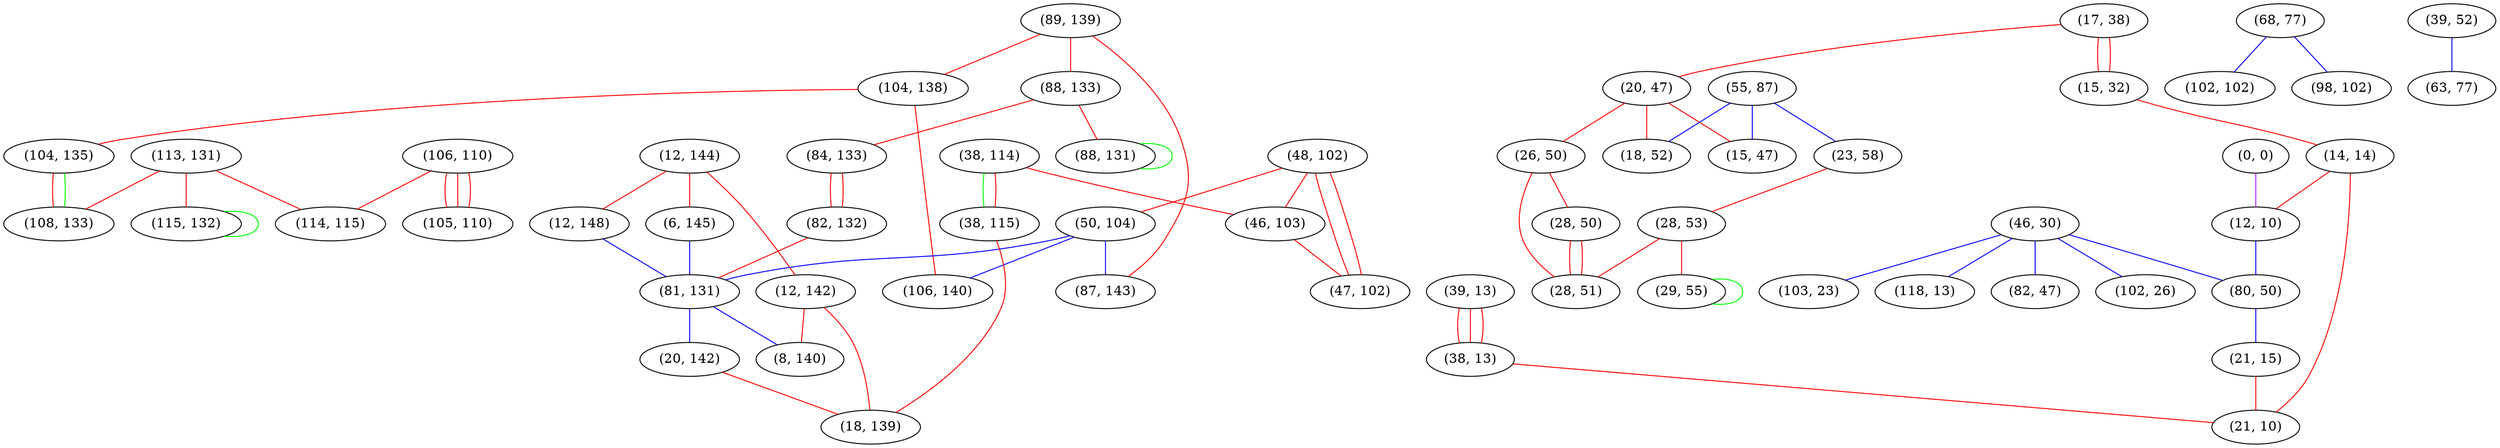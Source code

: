 graph "" {
"(48, 102)";
"(89, 139)";
"(17, 38)";
"(88, 133)";
"(39, 13)";
"(15, 32)";
"(104, 138)";
"(104, 135)";
"(38, 13)";
"(12, 144)";
"(84, 133)";
"(50, 104)";
"(20, 47)";
"(106, 110)";
"(6, 145)";
"(55, 87)";
"(18, 52)";
"(12, 148)";
"(46, 30)";
"(82, 47)";
"(0, 0)";
"(15, 47)";
"(68, 77)";
"(88, 131)";
"(113, 131)";
"(115, 132)";
"(23, 58)";
"(14, 14)";
"(12, 10)";
"(102, 26)";
"(26, 50)";
"(39, 52)";
"(38, 114)";
"(105, 110)";
"(12, 142)";
"(102, 102)";
"(82, 132)";
"(106, 140)";
"(28, 53)";
"(81, 131)";
"(114, 115)";
"(103, 23)";
"(63, 77)";
"(20, 142)";
"(80, 50)";
"(38, 115)";
"(28, 50)";
"(98, 102)";
"(21, 15)";
"(118, 13)";
"(8, 140)";
"(46, 103)";
"(108, 133)";
"(47, 102)";
"(29, 55)";
"(21, 10)";
"(87, 143)";
"(18, 139)";
"(28, 51)";
"(48, 102)" -- "(50, 104)"  [color=red, key=0, weight=1];
"(48, 102)" -- "(47, 102)"  [color=red, key=0, weight=1];
"(48, 102)" -- "(47, 102)"  [color=red, key=1, weight=1];
"(48, 102)" -- "(46, 103)"  [color=red, key=0, weight=1];
"(89, 139)" -- "(88, 133)"  [color=red, key=0, weight=1];
"(89, 139)" -- "(87, 143)"  [color=red, key=0, weight=1];
"(89, 139)" -- "(104, 138)"  [color=red, key=0, weight=1];
"(17, 38)" -- "(20, 47)"  [color=red, key=0, weight=1];
"(17, 38)" -- "(15, 32)"  [color=red, key=0, weight=1];
"(17, 38)" -- "(15, 32)"  [color=red, key=1, weight=1];
"(88, 133)" -- "(84, 133)"  [color=red, key=0, weight=1];
"(88, 133)" -- "(88, 131)"  [color=red, key=0, weight=1];
"(39, 13)" -- "(38, 13)"  [color=red, key=0, weight=1];
"(39, 13)" -- "(38, 13)"  [color=red, key=1, weight=1];
"(39, 13)" -- "(38, 13)"  [color=red, key=2, weight=1];
"(15, 32)" -- "(14, 14)"  [color=red, key=0, weight=1];
"(104, 138)" -- "(106, 140)"  [color=red, key=0, weight=1];
"(104, 138)" -- "(104, 135)"  [color=red, key=0, weight=1];
"(104, 135)" -- "(108, 133)"  [color=red, key=0, weight=1];
"(104, 135)" -- "(108, 133)"  [color=green, key=1, weight=2];
"(38, 13)" -- "(21, 10)"  [color=red, key=0, weight=1];
"(12, 144)" -- "(6, 145)"  [color=red, key=0, weight=1];
"(12, 144)" -- "(12, 148)"  [color=red, key=0, weight=1];
"(12, 144)" -- "(12, 142)"  [color=red, key=0, weight=1];
"(84, 133)" -- "(82, 132)"  [color=red, key=0, weight=1];
"(84, 133)" -- "(82, 132)"  [color=red, key=1, weight=1];
"(50, 104)" -- "(81, 131)"  [color=blue, key=0, weight=3];
"(50, 104)" -- "(87, 143)"  [color=blue, key=0, weight=3];
"(50, 104)" -- "(106, 140)"  [color=blue, key=0, weight=3];
"(20, 47)" -- "(26, 50)"  [color=red, key=0, weight=1];
"(20, 47)" -- "(15, 47)"  [color=red, key=0, weight=1];
"(20, 47)" -- "(18, 52)"  [color=red, key=0, weight=1];
"(106, 110)" -- "(105, 110)"  [color=red, key=0, weight=1];
"(106, 110)" -- "(105, 110)"  [color=red, key=1, weight=1];
"(106, 110)" -- "(105, 110)"  [color=red, key=2, weight=1];
"(106, 110)" -- "(114, 115)"  [color=red, key=0, weight=1];
"(6, 145)" -- "(81, 131)"  [color=blue, key=0, weight=3];
"(55, 87)" -- "(15, 47)"  [color=blue, key=0, weight=3];
"(55, 87)" -- "(23, 58)"  [color=blue, key=0, weight=3];
"(55, 87)" -- "(18, 52)"  [color=blue, key=0, weight=3];
"(12, 148)" -- "(81, 131)"  [color=blue, key=0, weight=3];
"(46, 30)" -- "(82, 47)"  [color=blue, key=0, weight=3];
"(46, 30)" -- "(102, 26)"  [color=blue, key=0, weight=3];
"(46, 30)" -- "(80, 50)"  [color=blue, key=0, weight=3];
"(46, 30)" -- "(118, 13)"  [color=blue, key=0, weight=3];
"(46, 30)" -- "(103, 23)"  [color=blue, key=0, weight=3];
"(0, 0)" -- "(12, 10)"  [color=purple, key=0, weight=4];
"(68, 77)" -- "(98, 102)"  [color=blue, key=0, weight=3];
"(68, 77)" -- "(102, 102)"  [color=blue, key=0, weight=3];
"(88, 131)" -- "(88, 131)"  [color=green, key=0, weight=2];
"(113, 131)" -- "(108, 133)"  [color=red, key=0, weight=1];
"(113, 131)" -- "(114, 115)"  [color=red, key=0, weight=1];
"(113, 131)" -- "(115, 132)"  [color=red, key=0, weight=1];
"(115, 132)" -- "(115, 132)"  [color=green, key=0, weight=2];
"(23, 58)" -- "(28, 53)"  [color=red, key=0, weight=1];
"(14, 14)" -- "(12, 10)"  [color=red, key=0, weight=1];
"(14, 14)" -- "(21, 10)"  [color=red, key=0, weight=1];
"(12, 10)" -- "(80, 50)"  [color=blue, key=0, weight=3];
"(26, 50)" -- "(28, 50)"  [color=red, key=0, weight=1];
"(26, 50)" -- "(28, 51)"  [color=red, key=0, weight=1];
"(39, 52)" -- "(63, 77)"  [color=blue, key=0, weight=3];
"(38, 114)" -- "(38, 115)"  [color=green, key=0, weight=2];
"(38, 114)" -- "(38, 115)"  [color=red, key=1, weight=1];
"(38, 114)" -- "(46, 103)"  [color=red, key=0, weight=1];
"(12, 142)" -- "(8, 140)"  [color=red, key=0, weight=1];
"(12, 142)" -- "(18, 139)"  [color=red, key=0, weight=1];
"(82, 132)" -- "(81, 131)"  [color=red, key=0, weight=1];
"(28, 53)" -- "(29, 55)"  [color=red, key=0, weight=1];
"(28, 53)" -- "(28, 51)"  [color=red, key=0, weight=1];
"(81, 131)" -- "(8, 140)"  [color=blue, key=0, weight=3];
"(81, 131)" -- "(20, 142)"  [color=blue, key=0, weight=3];
"(20, 142)" -- "(18, 139)"  [color=red, key=0, weight=1];
"(80, 50)" -- "(21, 15)"  [color=blue, key=0, weight=3];
"(38, 115)" -- "(18, 139)"  [color=red, key=0, weight=1];
"(28, 50)" -- "(28, 51)"  [color=red, key=0, weight=1];
"(28, 50)" -- "(28, 51)"  [color=red, key=1, weight=1];
"(21, 15)" -- "(21, 10)"  [color=red, key=0, weight=1];
"(46, 103)" -- "(47, 102)"  [color=red, key=0, weight=1];
"(29, 55)" -- "(29, 55)"  [color=green, key=0, weight=2];
}
